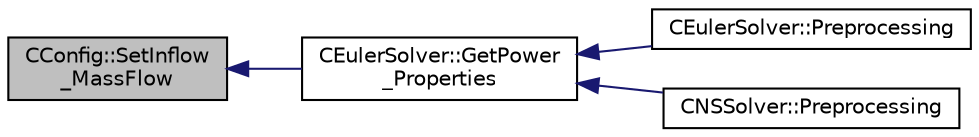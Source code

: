 digraph "CConfig::SetInflow_MassFlow"
{
  edge [fontname="Helvetica",fontsize="10",labelfontname="Helvetica",labelfontsize="10"];
  node [fontname="Helvetica",fontsize="10",shape=record];
  rankdir="LR";
  Node14675 [label="CConfig::SetInflow\l_MassFlow",height=0.2,width=0.4,color="black", fillcolor="grey75", style="filled", fontcolor="black"];
  Node14675 -> Node14676 [dir="back",color="midnightblue",fontsize="10",style="solid",fontname="Helvetica"];
  Node14676 [label="CEulerSolver::GetPower\l_Properties",height=0.2,width=0.4,color="black", fillcolor="white", style="filled",URL="$class_c_euler_solver.html#ad8b538a82e5a7a7e3903ec29954b1d07",tooltip="Compute the Fan face Mach number. "];
  Node14676 -> Node14677 [dir="back",color="midnightblue",fontsize="10",style="solid",fontname="Helvetica"];
  Node14677 [label="CEulerSolver::Preprocessing",height=0.2,width=0.4,color="black", fillcolor="white", style="filled",URL="$class_c_euler_solver.html#a8b89e1bfce33284c2d8f5f00f82f3f3f",tooltip="Compute primitive variables and their gradients. "];
  Node14676 -> Node14678 [dir="back",color="midnightblue",fontsize="10",style="solid",fontname="Helvetica"];
  Node14678 [label="CNSSolver::Preprocessing",height=0.2,width=0.4,color="black", fillcolor="white", style="filled",URL="$class_c_n_s_solver.html#a028c83d18cf8520dff2f9628d8a04e4b",tooltip="Restart residual and compute gradients. "];
}
